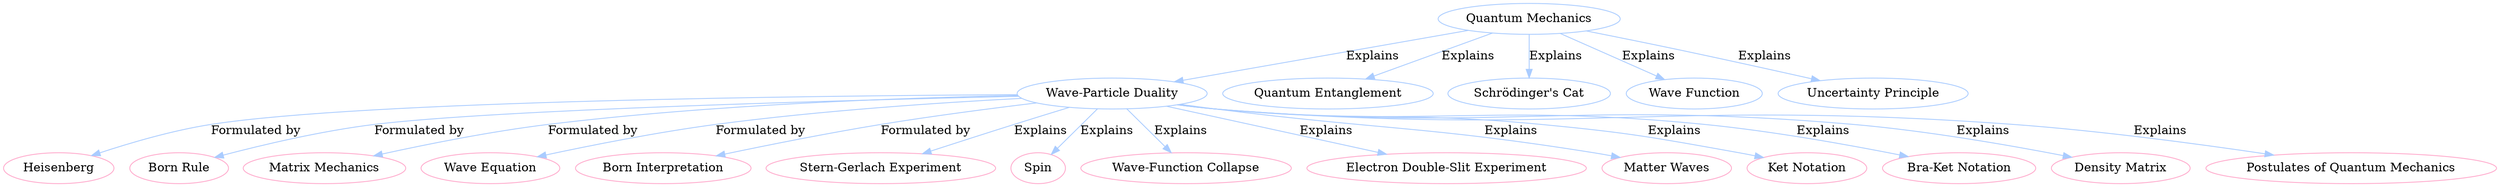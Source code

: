 // Knowledge Graph
digraph {
	1 [label="Quantum Mechanics" color="#AACCFF"]
	2 [label="Wave-Particle Duality" color="#AACCFF"]
	3 [label="Quantum Entanglement" color="#AACCFF"]
	4 [label="Schrödinger's Cat" color="#AACCFF"]
	5 [label="Wave Function" color="#AACCFF"]
	6 [label="Uncertainty Principle" color="#AACCFF"]
	7 [label=Heisenberg color="#FFAACC"]
	8 [label="Born Rule" color="#FFAACC"]
	9 [label="Matrix Mechanics" color="#FFAACC"]
	10 [label="Wave Equation" color="#FFAACC"]
	11 [label="Born Interpretation" color="#FFAACC"]
	12 [label="Stern-Gerlach Experiment" color="#FFAACC"]
	13 [label=Spin color="#FFAACC"]
	14 [label="Wave-Function Collapse" color="#FFAACC"]
	15 [label="Electron Double-Slit Experiment" color="#FFAACC"]
	16 [label="Matter Waves" color="#FFAACC"]
	17 [label="Ket Notation" color="#FFAACC"]
	18 [label="Bra-Ket Notation" color="#FFAACC"]
	19 [label="Density Matrix" color="#FFAACC"]
	20 [label="Postulates of Quantum Mechanics" color="#FFAACC"]
	1 -> 2 [label=Explains color="#AACCFF"]
	1 -> 3 [label=Explains color="#AACCFF"]
	1 -> 4 [label=Explains color="#AACCFF"]
	1 -> 5 [label=Explains color="#AACCFF"]
	1 -> 6 [label=Explains color="#AACCFF"]
	2 -> 7 [label="Formulated by" color="#AACCFF"]
	2 -> 8 [label="Formulated by" color="#AACCFF"]
	2 -> 9 [label="Formulated by" color="#AACCFF"]
	2 -> 10 [label="Formulated by" color="#AACCFF"]
	2 -> 11 [label="Formulated by" color="#AACCFF"]
	2 -> 12 [label=Explains color="#AACCFF"]
	2 -> 13 [label=Explains color="#AACCFF"]
	2 -> 14 [label=Explains color="#AACCFF"]
	2 -> 15 [label=Explains color="#AACCFF"]
	2 -> 16 [label=Explains color="#AACCFF"]
	2 -> 17 [label=Explains color="#AACCFF"]
	2 -> 18 [label=Explains color="#AACCFF"]
	2 -> 19 [label=Explains color="#AACCFF"]
	2 -> 20 [label=Explains color="#AACCFF"]
}
